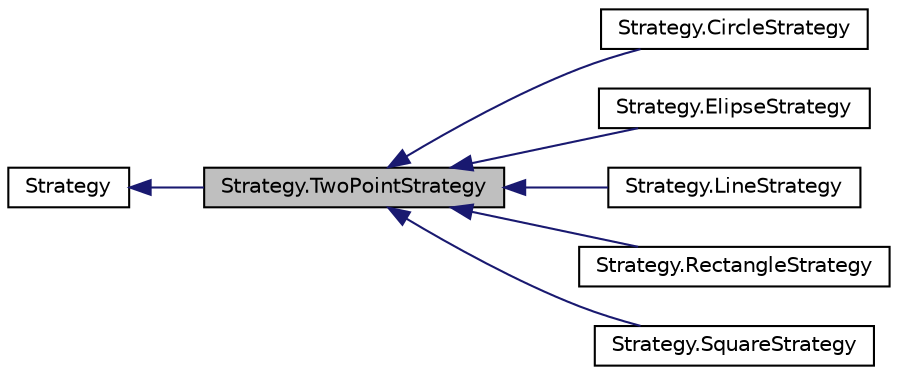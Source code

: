 digraph "Strategy.TwoPointStrategy"
{
 // LATEX_PDF_SIZE
  edge [fontname="Helvetica",fontsize="10",labelfontname="Helvetica",labelfontsize="10"];
  node [fontname="Helvetica",fontsize="10",shape=record];
  rankdir="LR";
  Node1 [label="Strategy.TwoPointStrategy",height=0.2,width=0.4,color="black", fillcolor="grey75", style="filled", fontcolor="black",tooltip=" "];
  Node2 -> Node1 [dir="back",color="midnightblue",fontsize="10",style="solid"];
  Node2 [label="Strategy",height=0.2,width=0.4,color="black", fillcolor="white", style="filled",URL="$class_strategy_1_1_strategy.html",tooltip=" "];
  Node1 -> Node3 [dir="back",color="midnightblue",fontsize="10",style="solid"];
  Node3 [label="Strategy.CircleStrategy",height=0.2,width=0.4,color="black", fillcolor="white", style="filled",URL="$class_strategy_1_1_circle_strategy.html",tooltip=" "];
  Node1 -> Node4 [dir="back",color="midnightblue",fontsize="10",style="solid"];
  Node4 [label="Strategy.ElipseStrategy",height=0.2,width=0.4,color="black", fillcolor="white", style="filled",URL="$class_strategy_1_1_elipse_strategy.html",tooltip=" "];
  Node1 -> Node5 [dir="back",color="midnightblue",fontsize="10",style="solid"];
  Node5 [label="Strategy.LineStrategy",height=0.2,width=0.4,color="black", fillcolor="white", style="filled",URL="$class_strategy_1_1_line_strategy.html",tooltip=" "];
  Node1 -> Node6 [dir="back",color="midnightblue",fontsize="10",style="solid"];
  Node6 [label="Strategy.RectangleStrategy",height=0.2,width=0.4,color="black", fillcolor="white", style="filled",URL="$class_strategy_1_1_rectangle_strategy.html",tooltip=" "];
  Node1 -> Node7 [dir="back",color="midnightblue",fontsize="10",style="solid"];
  Node7 [label="Strategy.SquareStrategy",height=0.2,width=0.4,color="black", fillcolor="white", style="filled",URL="$class_strategy_1_1_square_strategy.html",tooltip=" "];
}
